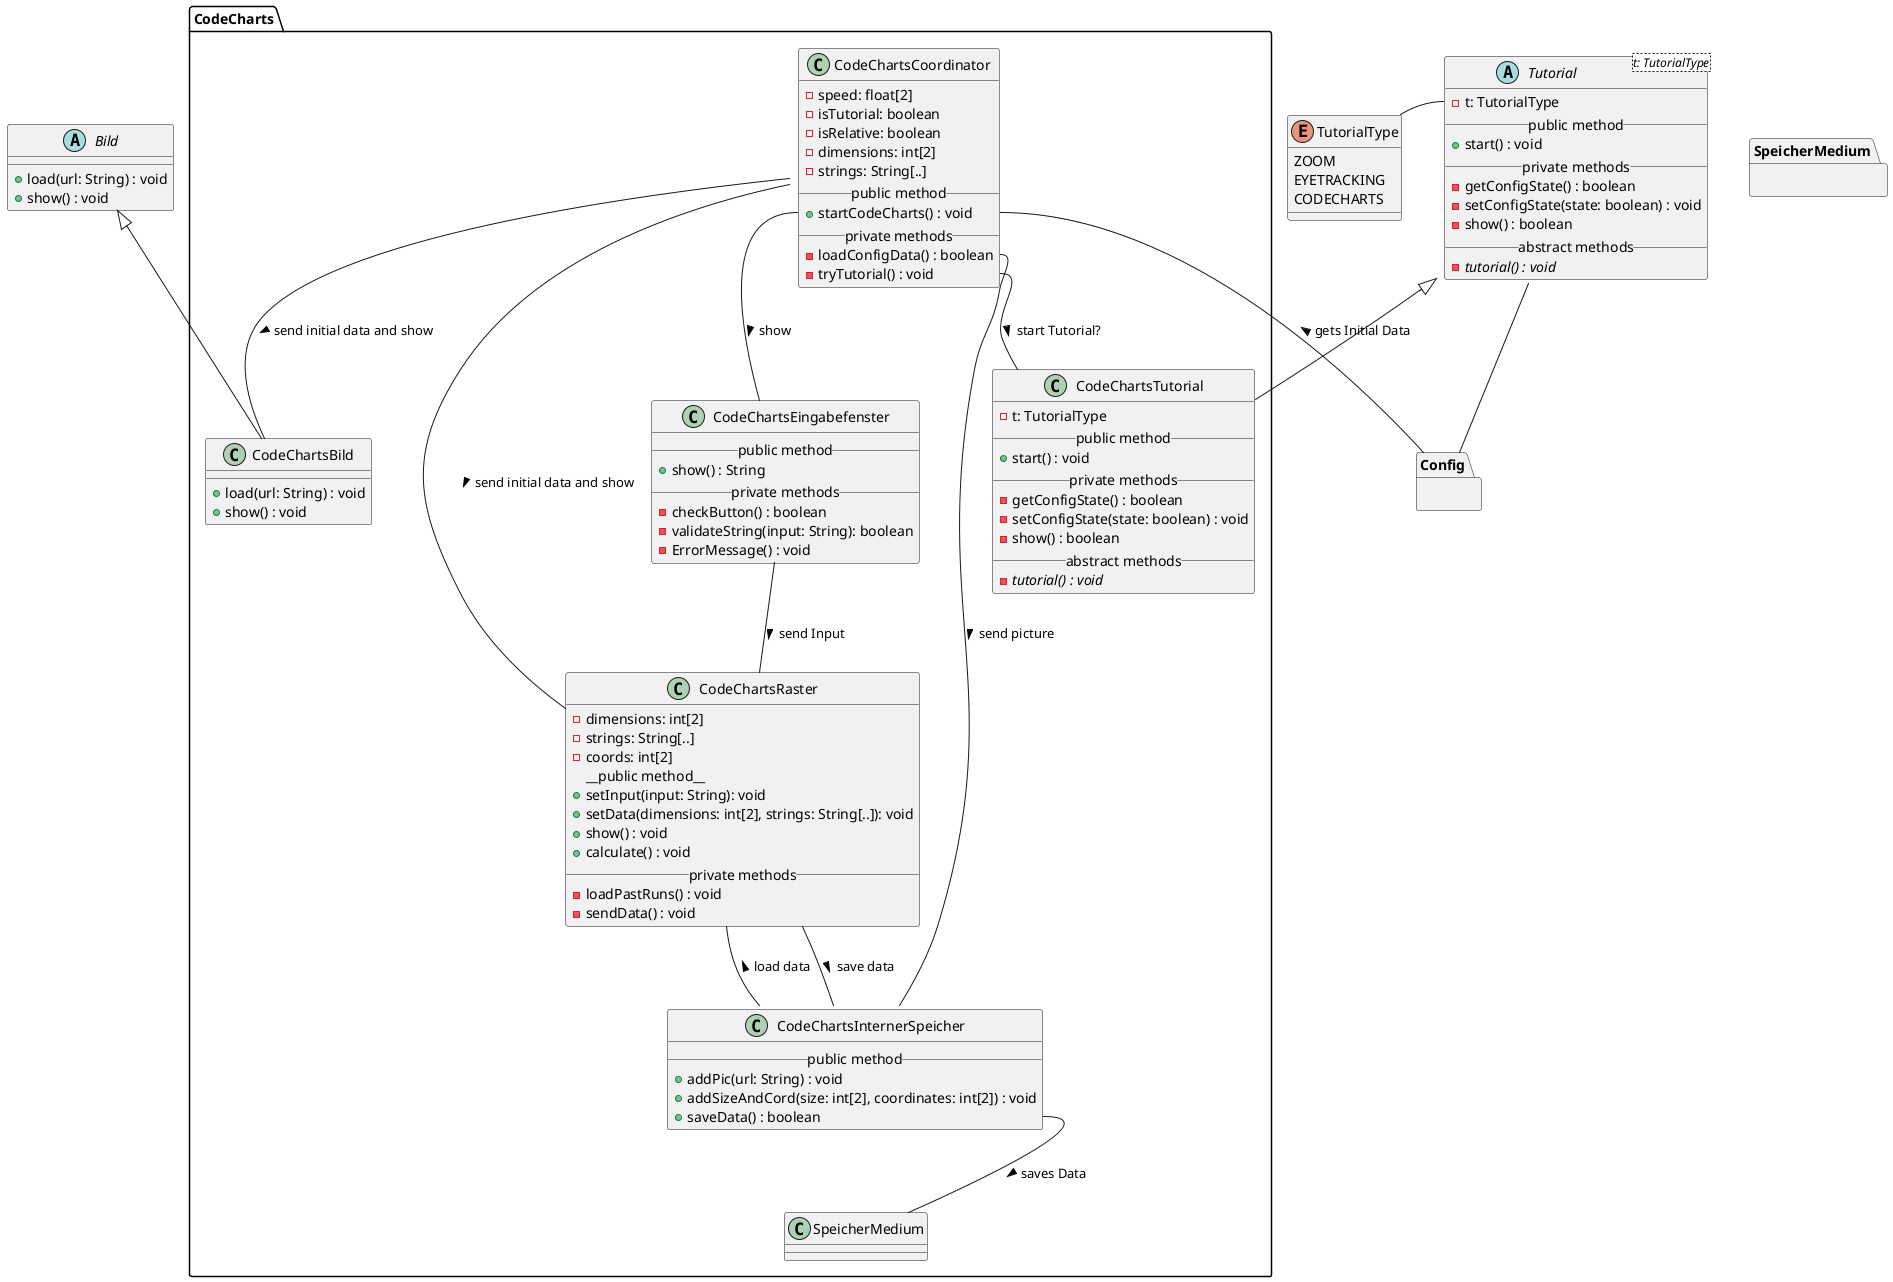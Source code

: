 @startuml code_charts
' skinparam backgroundColor transparent
'() System #DA70D5
top to bottom direction

' --- TUTORIAL ---
abstract Tutorial<t: TutorialType> {
  - t: TutorialType
  __public method__
  + start() : void
  __private methods__
  - getConfigState() : boolean
  - setConfigState(state: boolean) : void
  - show() : boolean
  __abstract methods__
  - {abstract} tutorial() : void
}

enum TutorialType {
  ZOOM
  EYETRACKING
  CODECHARTS
}

' Interaktionen
Tutorial::t -l- TutorialType
Tutorial -d- Config


' --- BILD ---

abstract Bild {
  + load(url: String) : void
  + show() : void
}

' === CODE CHARTS ===
package CodeCharts {

    ' CodeCharts Tutorial 
    class CodeChartsTutorial {
      - t: TutorialType
      __public method__
      + start() : void
      __private methods__
      - getConfigState() : boolean
      - setConfigState(state: boolean) : void
      - show() : boolean
      __abstract methods__
      - {abstract} tutorial() : void
    }
  
    ' CodeCharts Coordinator
    class CodeChartsCoordinator {
        - speed: float[2]
        - isTutorial: boolean
        - isRelative: boolean
        - dimensions: int[2]
        - strings: String[..]
        __public method__
        + startCodeCharts() : void
        __private methods__
        - loadConfigData() : boolean
        - tryTutorial() : void
    }    

    ' CodeCharts Interner Speicher
    class CodeChartsInternerSpeicher {
        __public method__
        + addPic(url: String) : void
        + addSizeAndCord(size: int[2], coordinates: int[2]) : void
        + saveData() : boolean
    }

    ' CodeCharts Bild
    class CodeChartsBild {
        + load(url: String) : void
        + show() : void
    }

    ' CodeCharts Raster
    class CodeChartsRaster {
        ' Unsicher ob es sinnvoll ist alle vorherigen Durchläufe auf einmal zu laden
        - dimensions: int[2]
        - strings: String[..]
        - coords: int[2]
        __public method__ 
        + setInput(input: String): void
        + setData(dimensions: int[2], strings: String[..]): void
        + show() : void
        + calculate() : void
        __private methods__
        - loadPastRuns() : void
        - sendData() : void
    }

    ' CodeCharts Eingabefenster
    class CodeChartsEingabefenster {
        __public method__
        + show() : String
        __private methods__
        - checkButton() : boolean
        - validateString(input: String): boolean
        - ErrorMessage() : void
    }

    ' Vererbungen
    Bild <|-d- CodeChartsBild
    Tutorial <|-d- CodeChartsTutorial

    ' Interaktionen
    CodeChartsCoordinator -- CodeChartsBild : > send initial data and show
    CodeChartsCoordinator -- CodeChartsRaster : > send initial data and show
    CodeChartsCoordinator::startCodeCharts -- CodeChartsEingabefenster : > show
    CodeChartsCoordinator::loadConfigData -- CodeChartsInternerSpeicher : > send picture
    CodeChartsCoordinator::tryTutorial -- CodeChartsTutorial : > start Tutorial?
    CodeChartsRaster -- CodeChartsInternerSpeicher : < load data
    CodeChartsRaster -- CodeChartsInternerSpeicher : > save data
    CodeChartsEingabefenster -- CodeChartsRaster : > send Input



    ' Andere Module
    CodeChartsInternerSpeicher::saveData -- SpeicherMedium : > saves Data
    CodeChartsCoordinator::startCodeCharts -- Config : < gets Initial Data
  
}

' Blackboxen / Andere Module
package Config {}

package SpeicherMedium {}

@enduml